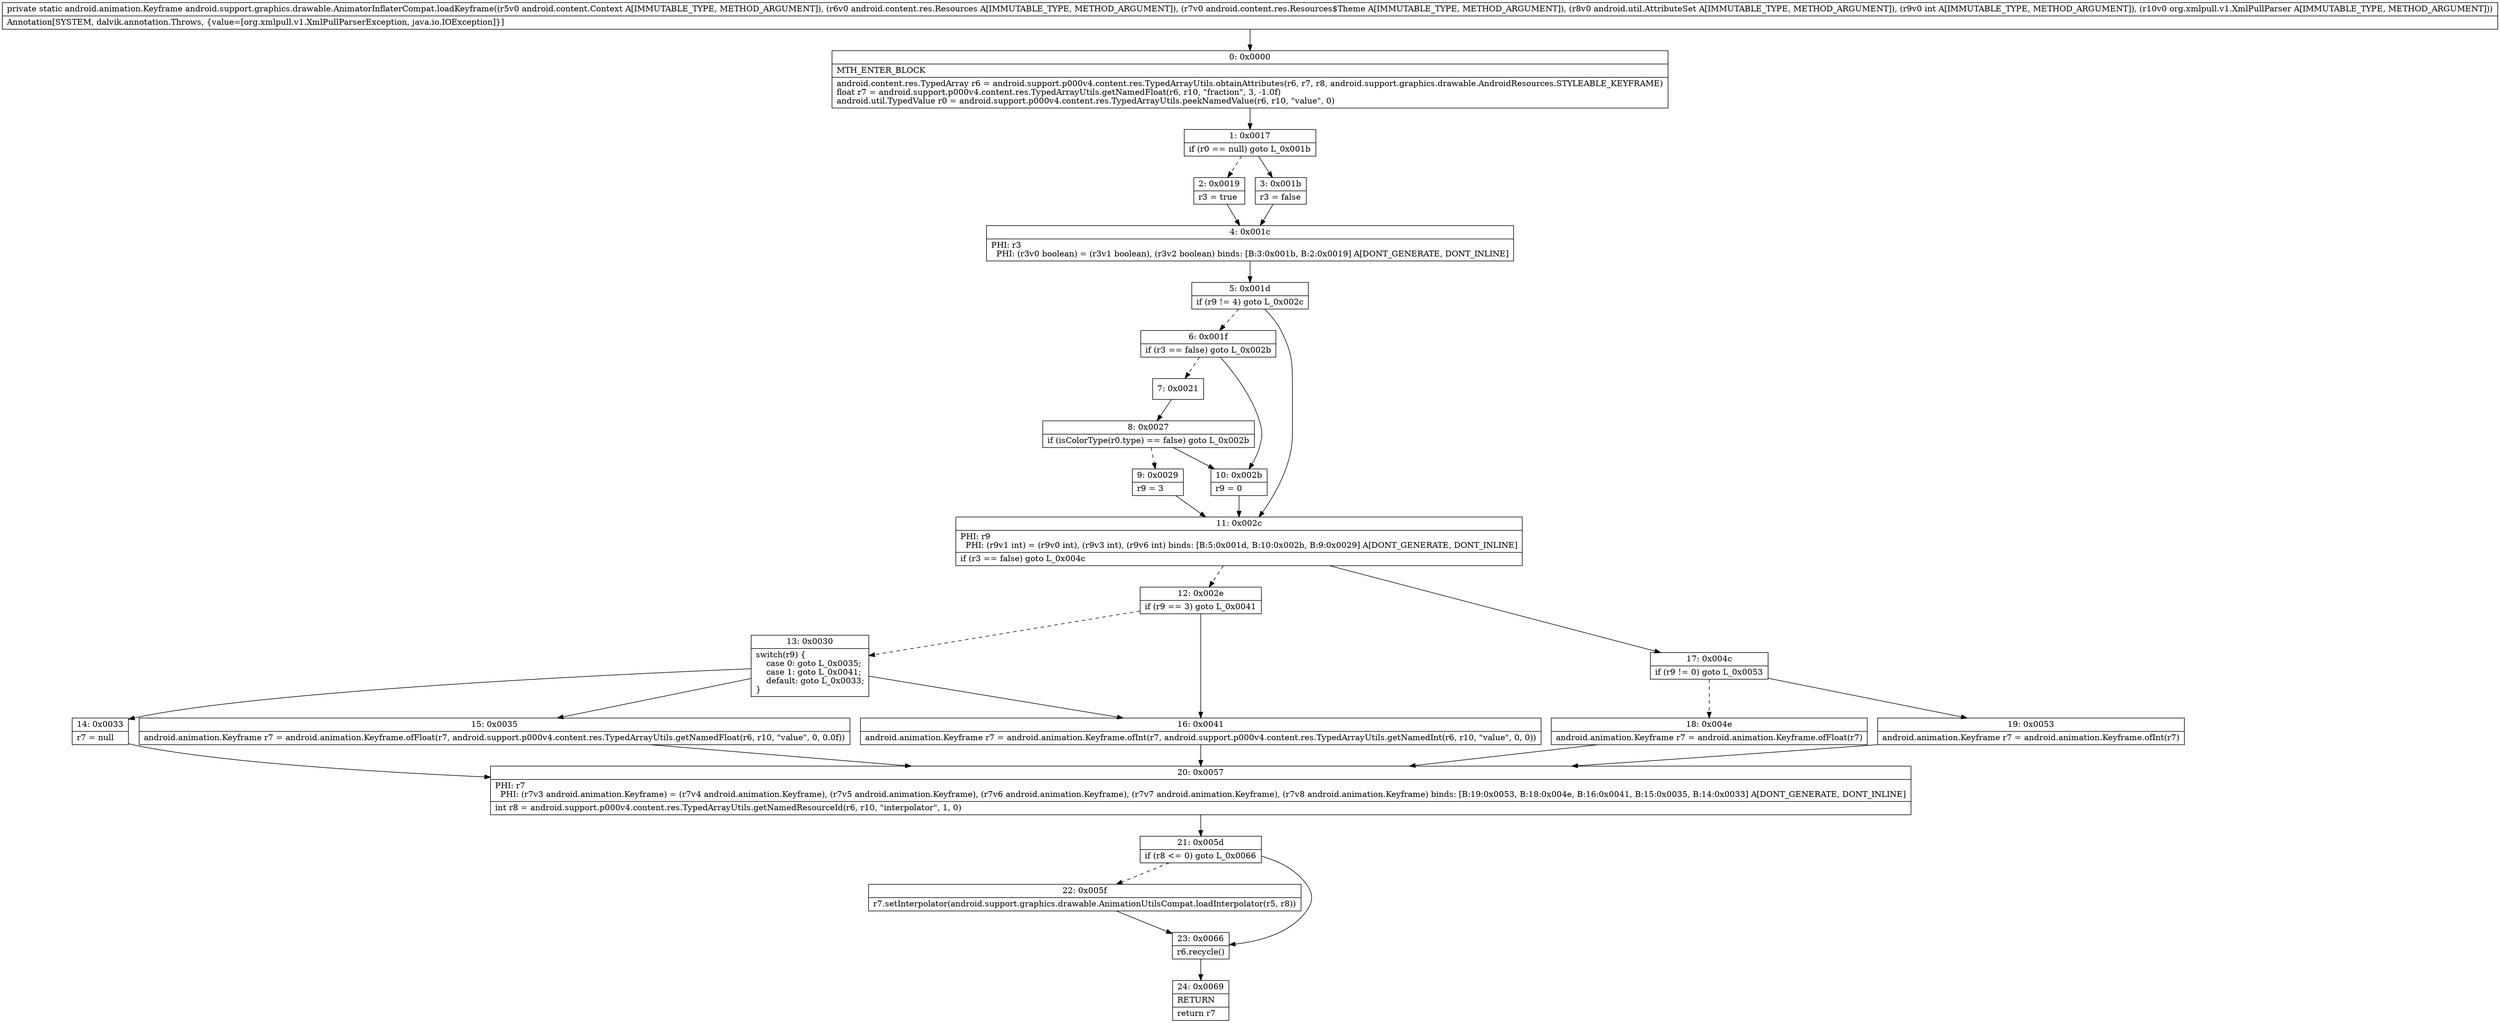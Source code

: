 digraph "CFG forandroid.support.graphics.drawable.AnimatorInflaterCompat.loadKeyframe(Landroid\/content\/Context;Landroid\/content\/res\/Resources;Landroid\/content\/res\/Resources$Theme;Landroid\/util\/AttributeSet;ILorg\/xmlpull\/v1\/XmlPullParser;)Landroid\/animation\/Keyframe;" {
Node_0 [shape=record,label="{0\:\ 0x0000|MTH_ENTER_BLOCK\l|android.content.res.TypedArray r6 = android.support.p000v4.content.res.TypedArrayUtils.obtainAttributes(r6, r7, r8, android.support.graphics.drawable.AndroidResources.STYLEABLE_KEYFRAME)\lfloat r7 = android.support.p000v4.content.res.TypedArrayUtils.getNamedFloat(r6, r10, \"fraction\", 3, \-1.0f)\landroid.util.TypedValue r0 = android.support.p000v4.content.res.TypedArrayUtils.peekNamedValue(r6, r10, \"value\", 0)\l}"];
Node_1 [shape=record,label="{1\:\ 0x0017|if (r0 == null) goto L_0x001b\l}"];
Node_2 [shape=record,label="{2\:\ 0x0019|r3 = true\l}"];
Node_3 [shape=record,label="{3\:\ 0x001b|r3 = false\l}"];
Node_4 [shape=record,label="{4\:\ 0x001c|PHI: r3 \l  PHI: (r3v0 boolean) = (r3v1 boolean), (r3v2 boolean) binds: [B:3:0x001b, B:2:0x0019] A[DONT_GENERATE, DONT_INLINE]\l}"];
Node_5 [shape=record,label="{5\:\ 0x001d|if (r9 != 4) goto L_0x002c\l}"];
Node_6 [shape=record,label="{6\:\ 0x001f|if (r3 == false) goto L_0x002b\l}"];
Node_7 [shape=record,label="{7\:\ 0x0021}"];
Node_8 [shape=record,label="{8\:\ 0x0027|if (isColorType(r0.type) == false) goto L_0x002b\l}"];
Node_9 [shape=record,label="{9\:\ 0x0029|r9 = 3\l}"];
Node_10 [shape=record,label="{10\:\ 0x002b|r9 = 0\l}"];
Node_11 [shape=record,label="{11\:\ 0x002c|PHI: r9 \l  PHI: (r9v1 int) = (r9v0 int), (r9v3 int), (r9v6 int) binds: [B:5:0x001d, B:10:0x002b, B:9:0x0029] A[DONT_GENERATE, DONT_INLINE]\l|if (r3 == false) goto L_0x004c\l}"];
Node_12 [shape=record,label="{12\:\ 0x002e|if (r9 == 3) goto L_0x0041\l}"];
Node_13 [shape=record,label="{13\:\ 0x0030|switch(r9) \{\l    case 0: goto L_0x0035;\l    case 1: goto L_0x0041;\l    default: goto L_0x0033;\l\}\l}"];
Node_14 [shape=record,label="{14\:\ 0x0033|r7 = null\l}"];
Node_15 [shape=record,label="{15\:\ 0x0035|android.animation.Keyframe r7 = android.animation.Keyframe.ofFloat(r7, android.support.p000v4.content.res.TypedArrayUtils.getNamedFloat(r6, r10, \"value\", 0, 0.0f))\l}"];
Node_16 [shape=record,label="{16\:\ 0x0041|android.animation.Keyframe r7 = android.animation.Keyframe.ofInt(r7, android.support.p000v4.content.res.TypedArrayUtils.getNamedInt(r6, r10, \"value\", 0, 0))\l}"];
Node_17 [shape=record,label="{17\:\ 0x004c|if (r9 != 0) goto L_0x0053\l}"];
Node_18 [shape=record,label="{18\:\ 0x004e|android.animation.Keyframe r7 = android.animation.Keyframe.ofFloat(r7)\l}"];
Node_19 [shape=record,label="{19\:\ 0x0053|android.animation.Keyframe r7 = android.animation.Keyframe.ofInt(r7)\l}"];
Node_20 [shape=record,label="{20\:\ 0x0057|PHI: r7 \l  PHI: (r7v3 android.animation.Keyframe) = (r7v4 android.animation.Keyframe), (r7v5 android.animation.Keyframe), (r7v6 android.animation.Keyframe), (r7v7 android.animation.Keyframe), (r7v8 android.animation.Keyframe) binds: [B:19:0x0053, B:18:0x004e, B:16:0x0041, B:15:0x0035, B:14:0x0033] A[DONT_GENERATE, DONT_INLINE]\l|int r8 = android.support.p000v4.content.res.TypedArrayUtils.getNamedResourceId(r6, r10, \"interpolator\", 1, 0)\l}"];
Node_21 [shape=record,label="{21\:\ 0x005d|if (r8 \<= 0) goto L_0x0066\l}"];
Node_22 [shape=record,label="{22\:\ 0x005f|r7.setInterpolator(android.support.graphics.drawable.AnimationUtilsCompat.loadInterpolator(r5, r8))\l}"];
Node_23 [shape=record,label="{23\:\ 0x0066|r6.recycle()\l}"];
Node_24 [shape=record,label="{24\:\ 0x0069|RETURN\l|return r7\l}"];
MethodNode[shape=record,label="{private static android.animation.Keyframe android.support.graphics.drawable.AnimatorInflaterCompat.loadKeyframe((r5v0 android.content.Context A[IMMUTABLE_TYPE, METHOD_ARGUMENT]), (r6v0 android.content.res.Resources A[IMMUTABLE_TYPE, METHOD_ARGUMENT]), (r7v0 android.content.res.Resources$Theme A[IMMUTABLE_TYPE, METHOD_ARGUMENT]), (r8v0 android.util.AttributeSet A[IMMUTABLE_TYPE, METHOD_ARGUMENT]), (r9v0 int A[IMMUTABLE_TYPE, METHOD_ARGUMENT]), (r10v0 org.xmlpull.v1.XmlPullParser A[IMMUTABLE_TYPE, METHOD_ARGUMENT]))  | Annotation[SYSTEM, dalvik.annotation.Throws, \{value=[org.xmlpull.v1.XmlPullParserException, java.io.IOException]\}]\l}"];
MethodNode -> Node_0;
Node_0 -> Node_1;
Node_1 -> Node_2[style=dashed];
Node_1 -> Node_3;
Node_2 -> Node_4;
Node_3 -> Node_4;
Node_4 -> Node_5;
Node_5 -> Node_6[style=dashed];
Node_5 -> Node_11;
Node_6 -> Node_7[style=dashed];
Node_6 -> Node_10;
Node_7 -> Node_8;
Node_8 -> Node_9[style=dashed];
Node_8 -> Node_10;
Node_9 -> Node_11;
Node_10 -> Node_11;
Node_11 -> Node_12[style=dashed];
Node_11 -> Node_17;
Node_12 -> Node_13[style=dashed];
Node_12 -> Node_16;
Node_13 -> Node_14;
Node_13 -> Node_15;
Node_13 -> Node_16;
Node_14 -> Node_20;
Node_15 -> Node_20;
Node_16 -> Node_20;
Node_17 -> Node_18[style=dashed];
Node_17 -> Node_19;
Node_18 -> Node_20;
Node_19 -> Node_20;
Node_20 -> Node_21;
Node_21 -> Node_22[style=dashed];
Node_21 -> Node_23;
Node_22 -> Node_23;
Node_23 -> Node_24;
}

